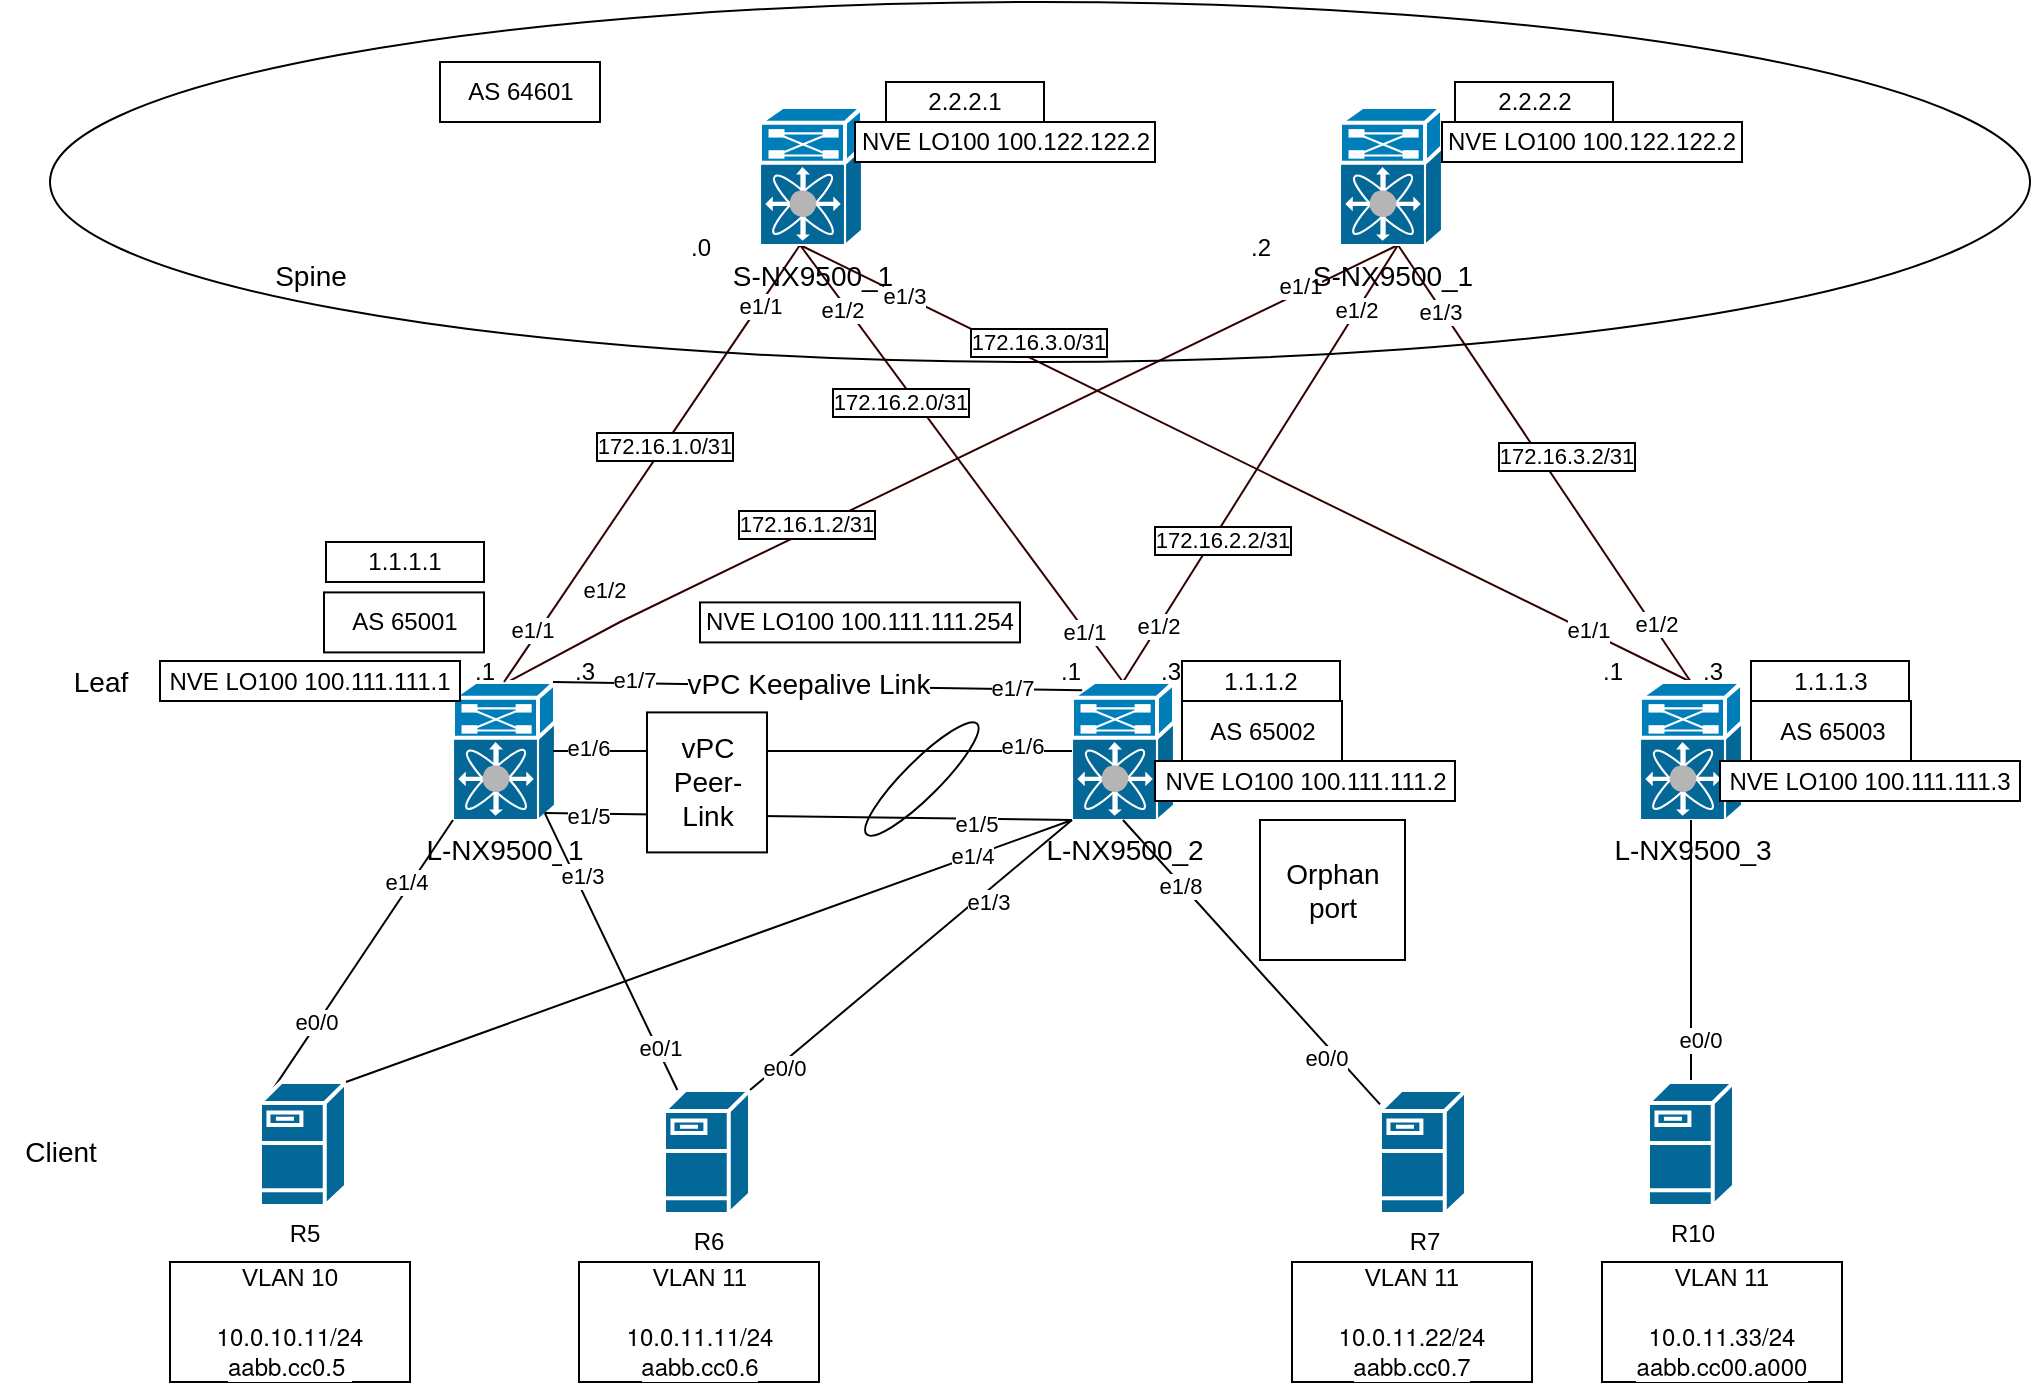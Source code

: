 <mxfile version="22.1.2" type="device">
  <diagram name="Страница — 1" id="TyXKpOnX87bSKpu7sTU_">
    <mxGraphModel dx="1360" dy="322" grid="1" gridSize="10" guides="1" tooltips="1" connect="1" arrows="1" fold="1" page="1" pageScale="1" pageWidth="827" pageHeight="1169" math="0" shadow="0">
      <root>
        <mxCell id="0" />
        <mxCell id="1" parent="0" />
        <mxCell id="OSGaMsCQ90wrLoEI7Lkc-7" value="" style="ellipse;whiteSpace=wrap;html=1;rotation=-45;" vertex="1" parent="1">
          <mxGeometry x="301.87" y="459.5" width="78.13" height="18.05" as="geometry" />
        </mxCell>
        <mxCell id="x6yWvG2BefHzN4PRWWCQ-21" style="rounded=0;orthogonalLoop=1;jettySize=auto;html=1;exitX=0.392;exitY=0.058;exitDx=0;exitDy=0;exitPerimeter=0;entryX=0.5;entryY=1;entryDx=0;entryDy=0;entryPerimeter=0;endArrow=none;endFill=0;fontSize=14;fillColor=#d5e8d4;strokeColor=#330000;strokeWidth=1;" parent="1" source="x6yWvG2BefHzN4PRWWCQ-4" edge="1">
          <mxGeometry relative="1" as="geometry">
            <Array as="points">
              <mxPoint x="190" y="390" />
            </Array>
            <mxPoint x="579" y="201.5" as="targetPoint" />
          </mxGeometry>
        </mxCell>
        <mxCell id="jhfHBk7VUQF83KdC7KXJ-4" value="e1/2" style="edgeLabel;html=1;align=center;verticalAlign=middle;resizable=0;points=[];" parent="x6yWvG2BefHzN4PRWWCQ-21" vertex="1" connectable="0">
          <mxGeometry x="-0.789" y="1" relative="1" as="geometry">
            <mxPoint x="9" y="-24" as="offset" />
          </mxGeometry>
        </mxCell>
        <mxCell id="jhfHBk7VUQF83KdC7KXJ-12" value="e1/1" style="edgeLabel;html=1;align=center;verticalAlign=middle;resizable=0;points=[];" parent="x6yWvG2BefHzN4PRWWCQ-21" vertex="1" connectable="0">
          <mxGeometry x="0.79" y="3" relative="1" as="geometry">
            <mxPoint as="offset" />
          </mxGeometry>
        </mxCell>
        <mxCell id="x6yWvG2BefHzN4PRWWCQ-4" value="L-NX9500_1" style="shape=mxgraph.cisco.misc.nexus_7000;html=1;pointerEvents=1;fillColor=#036897;strokeColor=#ffffff;strokeWidth=2;verticalLabelPosition=bottom;verticalAlign=top;align=center;outlineConnect=0;fontSize=14;" parent="1" vertex="1">
          <mxGeometry x="106.5" y="420" width="51" height="69" as="geometry" />
        </mxCell>
        <mxCell id="x6yWvG2BefHzN4PRWWCQ-22" style="rounded=0;orthogonalLoop=1;jettySize=auto;html=1;exitX=0.5;exitY=0;exitDx=0;exitDy=0;exitPerimeter=0;endArrow=none;endFill=0;entryX=0.5;entryY=1;entryDx=0;entryDy=0;entryPerimeter=0;fontSize=14;fillColor=#d5e8d4;strokeColor=#330000;strokeWidth=1;" parent="1" source="x6yWvG2BefHzN4PRWWCQ-5" edge="1">
          <mxGeometry relative="1" as="geometry">
            <mxPoint x="280" y="201.5" as="targetPoint" />
          </mxGeometry>
        </mxCell>
        <mxCell id="jhfHBk7VUQF83KdC7KXJ-5" value="e1/1" style="edgeLabel;html=1;align=center;verticalAlign=middle;resizable=0;points=[];" parent="x6yWvG2BefHzN4PRWWCQ-22" vertex="1" connectable="0">
          <mxGeometry x="-0.76" relative="1" as="geometry">
            <mxPoint y="1" as="offset" />
          </mxGeometry>
        </mxCell>
        <mxCell id="jhfHBk7VUQF83KdC7KXJ-10" value="e1/2" style="edgeLabel;html=1;align=center;verticalAlign=middle;resizable=0;points=[];" parent="x6yWvG2BefHzN4PRWWCQ-22" vertex="1" connectable="0">
          <mxGeometry x="0.719" y="3" relative="1" as="geometry">
            <mxPoint as="offset" />
          </mxGeometry>
        </mxCell>
        <mxCell id="x6yWvG2BefHzN4PRWWCQ-23" style="rounded=0;orthogonalLoop=1;jettySize=auto;html=1;exitX=0.5;exitY=0;exitDx=0;exitDy=0;exitPerimeter=0;endArrow=none;endFill=0;entryX=0.5;entryY=1;entryDx=0;entryDy=0;entryPerimeter=0;fontSize=14;fillColor=#d5e8d4;strokeColor=#330000;strokeWidth=1;" parent="1" source="x6yWvG2BefHzN4PRWWCQ-5" edge="1">
          <mxGeometry relative="1" as="geometry">
            <mxPoint x="579" y="201.5" as="targetPoint" />
          </mxGeometry>
        </mxCell>
        <mxCell id="jhfHBk7VUQF83KdC7KXJ-6" value="e1/2" style="edgeLabel;html=1;align=center;verticalAlign=middle;resizable=0;points=[];" parent="x6yWvG2BefHzN4PRWWCQ-23" vertex="1" connectable="0">
          <mxGeometry x="-0.745" relative="1" as="geometry">
            <mxPoint as="offset" />
          </mxGeometry>
        </mxCell>
        <mxCell id="jhfHBk7VUQF83KdC7KXJ-13" value="e1/2" style="edgeLabel;html=1;align=center;verticalAlign=middle;resizable=0;points=[];" parent="x6yWvG2BefHzN4PRWWCQ-23" vertex="1" connectable="0">
          <mxGeometry x="0.697" y="1" relative="1" as="geometry">
            <mxPoint as="offset" />
          </mxGeometry>
        </mxCell>
        <mxCell id="x6yWvG2BefHzN4PRWWCQ-5" value="L-NX9500_2" style="shape=mxgraph.cisco.misc.nexus_7000;html=1;pointerEvents=1;fillColor=#036897;strokeColor=#ffffff;strokeWidth=2;verticalLabelPosition=bottom;verticalAlign=top;align=center;outlineConnect=0;fontSize=14;" parent="1" vertex="1">
          <mxGeometry x="416" y="420" width="51" height="69" as="geometry" />
        </mxCell>
        <mxCell id="x6yWvG2BefHzN4PRWWCQ-20" style="rounded=0;orthogonalLoop=1;jettySize=auto;html=1;exitX=0.5;exitY=1;exitDx=0;exitDy=0;exitPerimeter=0;entryX=0.5;entryY=0;entryDx=0;entryDy=0;entryPerimeter=0;endArrow=none;endFill=0;fontSize=14;fillColor=#d5e8d4;strokeColor=#330000;strokeWidth=1;" parent="1" target="x6yWvG2BefHzN4PRWWCQ-4" edge="1">
          <mxGeometry relative="1" as="geometry">
            <mxPoint x="280" y="201.5" as="sourcePoint" />
          </mxGeometry>
        </mxCell>
        <mxCell id="jhfHBk7VUQF83KdC7KXJ-3" value="e1/1" style="edgeLabel;html=1;align=center;verticalAlign=middle;resizable=0;points=[];" parent="x6yWvG2BefHzN4PRWWCQ-20" vertex="1" connectable="0">
          <mxGeometry x="0.777" y="-3" relative="1" as="geometry">
            <mxPoint as="offset" />
          </mxGeometry>
        </mxCell>
        <mxCell id="jhfHBk7VUQF83KdC7KXJ-9" value="e1/1" style="edgeLabel;html=1;align=center;verticalAlign=middle;resizable=0;points=[];" parent="x6yWvG2BefHzN4PRWWCQ-20" vertex="1" connectable="0">
          <mxGeometry x="-0.719" relative="1" as="geometry">
            <mxPoint as="offset" />
          </mxGeometry>
        </mxCell>
        <mxCell id="jhfHBk7VUQF83KdC7KXJ-23" value="172.16.1.0/31" style="edgeLabel;html=1;align=center;verticalAlign=middle;resizable=0;points=[];labelBorderColor=default;" parent="x6yWvG2BefHzN4PRWWCQ-20" vertex="1" connectable="0">
          <mxGeometry x="-0.08" relative="1" as="geometry">
            <mxPoint as="offset" />
          </mxGeometry>
        </mxCell>
        <mxCell id="x6yWvG2BefHzN4PRWWCQ-24" style="rounded=0;orthogonalLoop=1;jettySize=auto;html=1;exitX=0.5;exitY=0;exitDx=0;exitDy=0;exitPerimeter=0;entryX=0.5;entryY=1;entryDx=0;entryDy=0;entryPerimeter=0;endArrow=none;endFill=0;fontSize=14;fillColor=#d5e8d4;strokeColor=#330000;strokeWidth=1;" parent="1" source="x6yWvG2BefHzN4PRWWCQ-8" edge="1">
          <mxGeometry relative="1" as="geometry">
            <mxPoint x="280" y="201.5" as="targetPoint" />
          </mxGeometry>
        </mxCell>
        <mxCell id="jhfHBk7VUQF83KdC7KXJ-7" value="e1/1" style="edgeLabel;html=1;align=center;verticalAlign=middle;resizable=0;points=[];" parent="x6yWvG2BefHzN4PRWWCQ-24" vertex="1" connectable="0">
          <mxGeometry x="-0.767" y="-1" relative="1" as="geometry">
            <mxPoint as="offset" />
          </mxGeometry>
        </mxCell>
        <mxCell id="jhfHBk7VUQF83KdC7KXJ-11" value="e1/3" style="edgeLabel;html=1;align=center;verticalAlign=middle;resizable=0;points=[];" parent="x6yWvG2BefHzN4PRWWCQ-24" vertex="1" connectable="0">
          <mxGeometry x="0.767" relative="1" as="geometry">
            <mxPoint as="offset" />
          </mxGeometry>
        </mxCell>
        <mxCell id="x6yWvG2BefHzN4PRWWCQ-25" style="rounded=0;orthogonalLoop=1;jettySize=auto;html=1;exitX=0.5;exitY=0;exitDx=0;exitDy=0;exitPerimeter=0;entryX=0.5;entryY=1;entryDx=0;entryDy=0;entryPerimeter=0;endArrow=none;endFill=0;fontSize=14;fillColor=#d5e8d4;strokeColor=#330000;strokeWidth=1;" parent="1" source="x6yWvG2BefHzN4PRWWCQ-8" edge="1">
          <mxGeometry relative="1" as="geometry">
            <mxPoint x="579" y="201.5" as="targetPoint" />
          </mxGeometry>
        </mxCell>
        <mxCell id="jhfHBk7VUQF83KdC7KXJ-8" value="e1/2" style="edgeLabel;html=1;align=center;verticalAlign=middle;resizable=0;points=[];" parent="x6yWvG2BefHzN4PRWWCQ-25" vertex="1" connectable="0">
          <mxGeometry x="-0.743" y="-2" relative="1" as="geometry">
            <mxPoint as="offset" />
          </mxGeometry>
        </mxCell>
        <mxCell id="jhfHBk7VUQF83KdC7KXJ-14" value="e1/3" style="edgeLabel;html=1;align=center;verticalAlign=middle;resizable=0;points=[];" parent="x6yWvG2BefHzN4PRWWCQ-25" vertex="1" connectable="0">
          <mxGeometry x="0.7" y="1" relative="1" as="geometry">
            <mxPoint as="offset" />
          </mxGeometry>
        </mxCell>
        <mxCell id="x6yWvG2BefHzN4PRWWCQ-8" value="L-NX9500_3" style="shape=mxgraph.cisco.misc.nexus_7000;html=1;pointerEvents=1;fillColor=#036897;strokeColor=#ffffff;strokeWidth=2;verticalLabelPosition=bottom;verticalAlign=top;align=center;outlineConnect=0;fontSize=14;" parent="1" vertex="1">
          <mxGeometry x="700" y="420" width="51" height="69" as="geometry" />
        </mxCell>
        <mxCell id="x6yWvG2BefHzN4PRWWCQ-19" value="" style="endArrow=none;html=1;rounded=0;exitX=0.5;exitY=0;exitDx=0;exitDy=0;exitPerimeter=0;fontSize=14;" parent="1" target="x6yWvG2BefHzN4PRWWCQ-8" edge="1" source="MMty6rGAYYeYoGaEWioG-3">
          <mxGeometry width="50" height="50" relative="1" as="geometry">
            <mxPoint x="725.5" y="560" as="sourcePoint" />
            <mxPoint x="623.5" y="480" as="targetPoint" />
          </mxGeometry>
        </mxCell>
        <mxCell id="OSGaMsCQ90wrLoEI7Lkc-16" value="e0/0" style="edgeLabel;html=1;align=center;verticalAlign=middle;resizable=0;points=[];" vertex="1" connectable="0" parent="x6yWvG2BefHzN4PRWWCQ-19">
          <mxGeometry x="-0.668" y="-4" relative="1" as="geometry">
            <mxPoint as="offset" />
          </mxGeometry>
        </mxCell>
        <mxCell id="x6yWvG2BefHzN4PRWWCQ-26" value="Leaf" style="text;html=1;align=center;verticalAlign=middle;resizable=0;points=[];autosize=1;strokeColor=none;fillColor=none;fontSize=14;" parent="1" vertex="1">
          <mxGeometry x="-95" y="405.2" width="50" height="30" as="geometry" />
        </mxCell>
        <mxCell id="x6yWvG2BefHzN4PRWWCQ-27" value="Spine" style="text;html=1;align=center;verticalAlign=middle;resizable=0;points=[];autosize=1;strokeColor=none;fillColor=none;fontSize=14;" parent="1" vertex="1">
          <mxGeometry x="5" y="201.5" width="60" height="30" as="geometry" />
        </mxCell>
        <mxCell id="x6yWvG2BefHzN4PRWWCQ-28" value="Client" style="text;html=1;align=center;verticalAlign=middle;resizable=0;points=[];autosize=1;strokeColor=none;fillColor=none;fontSize=14;" parent="1" vertex="1">
          <mxGeometry x="-120" y="640" width="60" height="30" as="geometry" />
        </mxCell>
        <mxCell id="jhfHBk7VUQF83KdC7KXJ-1" value="S-NX9500_1" style="shape=mxgraph.cisco.misc.nexus_7000;html=1;pointerEvents=1;fillColor=#036897;strokeColor=#ffffff;strokeWidth=2;verticalLabelPosition=bottom;verticalAlign=top;align=center;outlineConnect=0;fontSize=14;" parent="1" vertex="1">
          <mxGeometry x="260" y="132.5" width="51" height="69" as="geometry" />
        </mxCell>
        <mxCell id="jhfHBk7VUQF83KdC7KXJ-2" value="S-NX9500_1" style="shape=mxgraph.cisco.misc.nexus_7000;html=1;pointerEvents=1;fillColor=#036897;strokeColor=#ffffff;strokeWidth=2;verticalLabelPosition=bottom;verticalAlign=top;align=center;outlineConnect=0;fontSize=14;" parent="1" vertex="1">
          <mxGeometry x="550" y="132.5" width="51" height="69" as="geometry" />
        </mxCell>
        <mxCell id="jhfHBk7VUQF83KdC7KXJ-15" value=".0" style="text;html=1;align=center;verticalAlign=middle;resizable=0;points=[];autosize=1;strokeColor=none;fillColor=none;" parent="1" vertex="1">
          <mxGeometry x="215" y="188" width="30" height="30" as="geometry" />
        </mxCell>
        <mxCell id="jhfHBk7VUQF83KdC7KXJ-16" value=".2" style="text;html=1;align=center;verticalAlign=middle;resizable=0;points=[];autosize=1;strokeColor=none;fillColor=none;" parent="1" vertex="1">
          <mxGeometry x="495" y="188" width="30" height="30" as="geometry" />
        </mxCell>
        <mxCell id="jhfHBk7VUQF83KdC7KXJ-17" value=".1" style="text;html=1;align=center;verticalAlign=middle;resizable=0;points=[];autosize=1;strokeColor=none;fillColor=none;" parent="1" vertex="1">
          <mxGeometry x="106.5" y="399.5" width="30" height="30" as="geometry" />
        </mxCell>
        <mxCell id="jhfHBk7VUQF83KdC7KXJ-18" value=".3" style="text;html=1;align=center;verticalAlign=middle;resizable=0;points=[];autosize=1;strokeColor=none;fillColor=none;" parent="1" vertex="1">
          <mxGeometry x="156.5" y="399.5" width="30" height="30" as="geometry" />
        </mxCell>
        <mxCell id="jhfHBk7VUQF83KdC7KXJ-19" value=".1" style="text;html=1;align=center;verticalAlign=middle;resizable=0;points=[];autosize=1;strokeColor=none;fillColor=none;" parent="1" vertex="1">
          <mxGeometry x="400" y="399.5" width="30" height="30" as="geometry" />
        </mxCell>
        <mxCell id="jhfHBk7VUQF83KdC7KXJ-20" value=".3" style="text;html=1;align=center;verticalAlign=middle;resizable=0;points=[];autosize=1;strokeColor=none;fillColor=none;" parent="1" vertex="1">
          <mxGeometry x="450" y="399.5" width="30" height="30" as="geometry" />
        </mxCell>
        <mxCell id="jhfHBk7VUQF83KdC7KXJ-21" value=".1" style="text;html=1;align=center;verticalAlign=middle;resizable=0;points=[];autosize=1;strokeColor=none;fillColor=none;" parent="1" vertex="1">
          <mxGeometry x="671" y="399.5" width="30" height="30" as="geometry" />
        </mxCell>
        <mxCell id="jhfHBk7VUQF83KdC7KXJ-22" value=".3" style="text;html=1;align=center;verticalAlign=middle;resizable=0;points=[];autosize=1;strokeColor=none;fillColor=none;" parent="1" vertex="1">
          <mxGeometry x="721" y="399.5" width="30" height="30" as="geometry" />
        </mxCell>
        <mxCell id="jhfHBk7VUQF83KdC7KXJ-24" value="172.16.1.2/31" style="edgeLabel;html=1;align=center;verticalAlign=middle;resizable=0;points=[];labelBorderColor=default;" parent="1" vertex="1" connectable="0">
          <mxGeometry x="285.502" y="330.002" as="geometry">
            <mxPoint x="-3" y="11" as="offset" />
          </mxGeometry>
        </mxCell>
        <mxCell id="jhfHBk7VUQF83KdC7KXJ-25" value="172.16.2.0/31" style="edgeLabel;html=1;align=center;verticalAlign=middle;resizable=0;points=[];labelBorderColor=default;" parent="1" vertex="1" connectable="0">
          <mxGeometry x="330.002" y="280.002" as="geometry" />
        </mxCell>
        <mxCell id="jhfHBk7VUQF83KdC7KXJ-26" value="172.16.3.0/31" style="edgeLabel;html=1;align=center;verticalAlign=middle;resizable=0;points=[];labelBorderColor=default;" parent="1" vertex="1" connectable="0">
          <mxGeometry x="414.002" y="250.002" as="geometry">
            <mxPoint x="-15" as="offset" />
          </mxGeometry>
        </mxCell>
        <mxCell id="jhfHBk7VUQF83KdC7KXJ-27" value="172.16.2.2/31" style="edgeLabel;html=1;align=center;verticalAlign=middle;resizable=0;points=[];labelBorderColor=default;" parent="1" vertex="1" connectable="0">
          <mxGeometry x="510.002" y="350.002" as="geometry">
            <mxPoint x="-19" y="-1" as="offset" />
          </mxGeometry>
        </mxCell>
        <mxCell id="jhfHBk7VUQF83KdC7KXJ-28" value="172.16.3.2/31" style="edgeLabel;html=1;align=center;verticalAlign=middle;resizable=0;points=[];labelBorderColor=default;" parent="1" vertex="1" connectable="0">
          <mxGeometry x="660.002" y="310.002" as="geometry">
            <mxPoint x="3" y="-3" as="offset" />
          </mxGeometry>
        </mxCell>
        <mxCell id="ZXuQBLCLjrkzV2k7H-WU-3" value="" style="ellipse;whiteSpace=wrap;html=1;fillColor=none;" parent="1" vertex="1">
          <mxGeometry x="-95" y="80" width="990" height="180" as="geometry" />
        </mxCell>
        <mxCell id="X2sETJuaRFryXuntK1pU-1" value="2.2.2.1" style="text;html=1;strokeColor=default;align=center;verticalAlign=middle;whiteSpace=wrap;rounded=0;" parent="1" vertex="1">
          <mxGeometry x="323" y="120" width="79" height="20" as="geometry" />
        </mxCell>
        <mxCell id="X2sETJuaRFryXuntK1pU-2" value="2.2.2.2" style="text;html=1;strokeColor=default;align=center;verticalAlign=middle;whiteSpace=wrap;rounded=0;" parent="1" vertex="1">
          <mxGeometry x="607.5" y="120" width="79" height="20" as="geometry" />
        </mxCell>
        <mxCell id="X2sETJuaRFryXuntK1pU-3" value="1.1.1.1" style="text;html=1;strokeColor=default;align=center;verticalAlign=middle;whiteSpace=wrap;rounded=0;" parent="1" vertex="1">
          <mxGeometry x="43" y="350" width="79" height="20" as="geometry" />
        </mxCell>
        <mxCell id="X2sETJuaRFryXuntK1pU-4" value="1.1.1.2" style="text;html=1;strokeColor=default;align=center;verticalAlign=middle;whiteSpace=wrap;rounded=0;" parent="1" vertex="1">
          <mxGeometry x="471" y="409.5" width="79" height="20" as="geometry" />
        </mxCell>
        <mxCell id="X2sETJuaRFryXuntK1pU-5" value="1.1.1.3" style="text;html=1;strokeColor=default;align=center;verticalAlign=middle;whiteSpace=wrap;rounded=0;" parent="1" vertex="1">
          <mxGeometry x="755.5" y="409.5" width="79" height="20" as="geometry" />
        </mxCell>
        <mxCell id="Evuvwr7la3IowPZxWrA6-1" value="AS 64601" style="text;html=1;align=center;verticalAlign=middle;resizable=0;points=[];autosize=1;strokeColor=default;" parent="1" vertex="1">
          <mxGeometry x="100" y="110" width="80" height="30" as="geometry" />
        </mxCell>
        <mxCell id="Evuvwr7la3IowPZxWrA6-3" value="AS 65001" style="text;html=1;align=center;verticalAlign=middle;resizable=0;points=[];autosize=1;strokeColor=default;" parent="1" vertex="1">
          <mxGeometry x="42" y="375.2" width="80" height="30" as="geometry" />
        </mxCell>
        <mxCell id="Evuvwr7la3IowPZxWrA6-4" value="AS 65002" style="text;html=1;align=center;verticalAlign=middle;resizable=0;points=[];autosize=1;strokeColor=default;" parent="1" vertex="1">
          <mxGeometry x="471" y="429.5" width="80" height="30" as="geometry" />
        </mxCell>
        <mxCell id="Evuvwr7la3IowPZxWrA6-5" value="AS 65003" style="text;html=1;align=center;verticalAlign=middle;resizable=0;points=[];autosize=1;strokeColor=default;" parent="1" vertex="1">
          <mxGeometry x="755.5" y="429.5" width="80" height="30" as="geometry" />
        </mxCell>
        <mxCell id="wGXWWFaC_NUJsEw5Qls2-2" value="NVE LO100 100.111.111.1" style="whiteSpace=wrap;html=1;" parent="1" vertex="1">
          <mxGeometry x="-40" y="409.5" width="150" height="20" as="geometry" />
        </mxCell>
        <mxCell id="wGXWWFaC_NUJsEw5Qls2-3" value="NVE LO100 100.111.111.2" style="whiteSpace=wrap;html=1;" parent="1" vertex="1">
          <mxGeometry x="457.5" y="459.5" width="150" height="20" as="geometry" />
        </mxCell>
        <mxCell id="wGXWWFaC_NUJsEw5Qls2-4" value="NVE LO100 100.111.111.3" style="whiteSpace=wrap;html=1;" parent="1" vertex="1">
          <mxGeometry x="740" y="459.5" width="150" height="20" as="geometry" />
        </mxCell>
        <mxCell id="wGXWWFaC_NUJsEw5Qls2-5" value="NVE LO100 100.122.122.2" style="whiteSpace=wrap;html=1;" parent="1" vertex="1">
          <mxGeometry x="307.5" y="140" width="150" height="20" as="geometry" />
        </mxCell>
        <mxCell id="wGXWWFaC_NUJsEw5Qls2-6" value="NVE LO100 100.122.122.2" style="whiteSpace=wrap;html=1;" parent="1" vertex="1">
          <mxGeometry x="601" y="140" width="150" height="20" as="geometry" />
        </mxCell>
        <mxCell id="wGXWWFaC_NUJsEw5Qls2-8" value="" style="endArrow=none;html=1;rounded=0;entryX=0;entryY=1;entryDx=0;entryDy=0;entryPerimeter=0;exitX=0.13;exitY=0.08;exitDx=0;exitDy=0;exitPerimeter=0;fontSize=14;" parent="1" target="x6yWvG2BefHzN4PRWWCQ-4" edge="1" source="MMty6rGAYYeYoGaEWioG-2">
          <mxGeometry width="50" height="50" relative="1" as="geometry">
            <mxPoint x="26" y="550" as="sourcePoint" />
            <mxPoint x="142" y="499" as="targetPoint" />
          </mxGeometry>
        </mxCell>
        <mxCell id="OSGaMsCQ90wrLoEI7Lkc-15" value="e1/4" style="edgeLabel;html=1;align=center;verticalAlign=middle;resizable=0;points=[];" vertex="1" connectable="0" parent="wGXWWFaC_NUJsEw5Qls2-8">
          <mxGeometry x="0.511" y="2" relative="1" as="geometry">
            <mxPoint y="-1" as="offset" />
          </mxGeometry>
        </mxCell>
        <mxCell id="OSGaMsCQ90wrLoEI7Lkc-20" value="e0/0" style="edgeLabel;html=1;align=center;verticalAlign=middle;resizable=0;points=[];" vertex="1" connectable="0" parent="wGXWWFaC_NUJsEw5Qls2-8">
          <mxGeometry x="-0.487" y="1" relative="1" as="geometry">
            <mxPoint as="offset" />
          </mxGeometry>
        </mxCell>
        <mxCell id="yzosTKQXO0_5mTfsmzgm-1" value="VLAN 10&lt;br style=&quot;box-sizing: border-box; font-family: &amp;quot;Helvetica Neue&amp;quot;, Helvetica, Arial, sans-serif;&quot;&gt;&lt;br style=&quot;box-sizing: border-box; font-family: &amp;quot;Helvetica Neue&amp;quot;, Helvetica, Arial, sans-serif;&quot;&gt;&lt;span style=&quot;font-family: &amp;quot;Helvetica Neue&amp;quot;, Helvetica, Arial, sans-serif; background-color: rgb(255, 255, 255);&quot;&gt;10.0.10.11/24&lt;/span&gt;&lt;br style=&quot;box-sizing: border-box; font-family: &amp;quot;Helvetica Neue&amp;quot;, Helvetica, Arial, sans-serif;&quot;&gt;&lt;span style=&quot;font-family: &amp;quot;Helvetica Neue&amp;quot;, Helvetica, Arial, sans-serif; background-color: rgb(255, 255, 255);&quot;&gt;aabb.cc0.5&amp;nbsp;&lt;/span&gt;" style="rounded=0;whiteSpace=wrap;html=1;fillColor=none;" parent="1" vertex="1">
          <mxGeometry x="-35" y="710" width="120" height="60" as="geometry" />
        </mxCell>
        <mxCell id="yzosTKQXO0_5mTfsmzgm-2" value="VLAN 11&lt;br style=&quot;box-sizing: border-box; font-family: &amp;quot;Helvetica Neue&amp;quot;, Helvetica, Arial, sans-serif;&quot;&gt;&lt;br style=&quot;box-sizing: border-box; font-family: &amp;quot;Helvetica Neue&amp;quot;, Helvetica, Arial, sans-serif;&quot;&gt;&lt;span style=&quot;font-family: &amp;quot;Helvetica Neue&amp;quot;, Helvetica, Arial, sans-serif; background-color: rgb(255, 255, 255);&quot;&gt;10.0.11.33/24&lt;/span&gt;&lt;br style=&quot;box-sizing: border-box; font-family: &amp;quot;Helvetica Neue&amp;quot;, Helvetica, Arial, sans-serif;&quot;&gt;&lt;span style=&quot;font-family: &amp;quot;Helvetica Neue&amp;quot;, Helvetica, Arial, sans-serif; background-color: rgb(255, 255, 255);&quot;&gt;aabb.cc00.a000&lt;/span&gt;" style="rounded=0;whiteSpace=wrap;html=1;fillColor=none;" parent="1" vertex="1">
          <mxGeometry x="681" y="710" width="120" height="60" as="geometry" />
        </mxCell>
        <mxCell id="MMty6rGAYYeYoGaEWioG-2" value="R5" style="shape=mxgraph.cisco.servers.fileserver;sketch=0;html=1;pointerEvents=1;dashed=0;fillColor=#036897;strokeColor=#ffffff;strokeWidth=2;verticalLabelPosition=bottom;verticalAlign=top;align=center;outlineConnect=0;" parent="1" vertex="1">
          <mxGeometry x="10" y="620" width="43" height="62" as="geometry" />
        </mxCell>
        <mxCell id="MMty6rGAYYeYoGaEWioG-3" value="R10" style="shape=mxgraph.cisco.servers.fileserver;sketch=0;html=1;pointerEvents=1;dashed=0;fillColor=#036897;strokeColor=#ffffff;strokeWidth=2;verticalLabelPosition=bottom;verticalAlign=top;align=center;outlineConnect=0;" parent="1" vertex="1">
          <mxGeometry x="704" y="620" width="43" height="62" as="geometry" />
        </mxCell>
        <mxCell id="n9neXPnXXwjS_fX_pykw-1" value="VLAN 11&lt;br style=&quot;box-sizing: border-box; font-family: &amp;quot;Helvetica Neue&amp;quot;, Helvetica, Arial, sans-serif;&quot;&gt;&lt;br style=&quot;box-sizing: border-box; font-family: &amp;quot;Helvetica Neue&amp;quot;, Helvetica, Arial, sans-serif;&quot;&gt;&lt;span style=&quot;font-family: &amp;quot;Helvetica Neue&amp;quot;, Helvetica, Arial, sans-serif; background-color: rgb(255, 255, 255);&quot;&gt;10.0.11.22/24&lt;/span&gt;&lt;br style=&quot;box-sizing: border-box; font-family: &amp;quot;Helvetica Neue&amp;quot;, Helvetica, Arial, sans-serif;&quot;&gt;&lt;span style=&quot;font-family: &amp;quot;Helvetica Neue&amp;quot;, Helvetica, Arial, sans-serif; background-color: rgb(255, 255, 255);&quot;&gt;aabb.cc0.7&lt;/span&gt;" style="rounded=0;whiteSpace=wrap;html=1;fillColor=none;" parent="1" vertex="1">
          <mxGeometry x="526" y="710" width="120" height="60" as="geometry" />
        </mxCell>
        <mxCell id="zxpr9zlDvvXhfmrwCtQk-2" value="VLAN 11&lt;br style=&quot;box-sizing: border-box; font-family: &amp;quot;Helvetica Neue&amp;quot;, Helvetica, Arial, sans-serif;&quot;&gt;&lt;br style=&quot;box-sizing: border-box; font-family: &amp;quot;Helvetica Neue&amp;quot;, Helvetica, Arial, sans-serif;&quot;&gt;&lt;span style=&quot;font-family: &amp;quot;Helvetica Neue&amp;quot;, Helvetica, Arial, sans-serif; background-color: rgb(255, 255, 255);&quot;&gt;10.0.11.11/24&lt;/span&gt;&lt;br style=&quot;box-sizing: border-box; font-family: &amp;quot;Helvetica Neue&amp;quot;, Helvetica, Arial, sans-serif;&quot;&gt;&lt;span style=&quot;font-family: &amp;quot;Helvetica Neue&amp;quot;, Helvetica, Arial, sans-serif; background-color: rgb(255, 255, 255);&quot;&gt;aabb.cc0.6&lt;/span&gt;" style="rounded=0;whiteSpace=wrap;html=1;fillColor=none;" parent="1" vertex="1">
          <mxGeometry x="169.5" y="710" width="120" height="60" as="geometry" />
        </mxCell>
        <mxCell id="n9neXPnXXwjS_fX_pykw-2" value="R7" style="shape=mxgraph.cisco.servers.fileserver;sketch=0;html=1;pointerEvents=1;dashed=0;fillColor=#036897;strokeColor=#ffffff;strokeWidth=2;verticalLabelPosition=bottom;verticalAlign=top;align=center;outlineConnect=0;" parent="1" vertex="1">
          <mxGeometry x="570" y="624" width="43" height="62" as="geometry" />
        </mxCell>
        <mxCell id="zxpr9zlDvvXhfmrwCtQk-3" value="R6" style="shape=mxgraph.cisco.servers.fileserver;sketch=0;html=1;pointerEvents=1;dashed=0;fillColor=#036897;strokeColor=#ffffff;strokeWidth=2;verticalLabelPosition=bottom;verticalAlign=top;align=center;outlineConnect=0;" parent="1" vertex="1">
          <mxGeometry x="212" y="624" width="43" height="62" as="geometry" />
        </mxCell>
        <mxCell id="n9neXPnXXwjS_fX_pykw-3" value="" style="endArrow=none;html=1;rounded=0;entryX=0.5;entryY=1;entryDx=0;entryDy=0;entryPerimeter=0;fontSize=14;" parent="1" source="n9neXPnXXwjS_fX_pykw-2" target="x6yWvG2BefHzN4PRWWCQ-5" edge="1">
          <mxGeometry width="50" height="50" relative="1" as="geometry">
            <mxPoint x="259" y="630" as="sourcePoint" />
            <mxPoint x="340" y="569" as="targetPoint" />
          </mxGeometry>
        </mxCell>
        <mxCell id="OSGaMsCQ90wrLoEI7Lkc-11" value="e1/8" style="edgeLabel;html=1;align=center;verticalAlign=middle;resizable=0;points=[];" vertex="1" connectable="0" parent="n9neXPnXXwjS_fX_pykw-3">
          <mxGeometry x="0.543" y="2" relative="1" as="geometry">
            <mxPoint y="-1" as="offset" />
          </mxGeometry>
        </mxCell>
        <mxCell id="OSGaMsCQ90wrLoEI7Lkc-17" value="e0/0" style="edgeLabel;html=1;align=center;verticalAlign=middle;resizable=0;points=[];" vertex="1" connectable="0" parent="n9neXPnXXwjS_fX_pykw-3">
          <mxGeometry x="-0.631" y="5" relative="1" as="geometry">
            <mxPoint as="offset" />
          </mxGeometry>
        </mxCell>
        <mxCell id="zxpr9zlDvvXhfmrwCtQk-5" value="" style="endArrow=none;html=1;rounded=0;entryX=0.9;entryY=0.95;entryDx=0;entryDy=0;entryPerimeter=0;fontSize=14;" parent="1" source="zxpr9zlDvvXhfmrwCtQk-3" target="x6yWvG2BefHzN4PRWWCQ-4" edge="1">
          <mxGeometry width="50" height="50" relative="1" as="geometry">
            <mxPoint x="36" y="560" as="sourcePoint" />
            <mxPoint x="117" y="499" as="targetPoint" />
          </mxGeometry>
        </mxCell>
        <mxCell id="OSGaMsCQ90wrLoEI7Lkc-14" value="e1/3" style="edgeLabel;html=1;align=center;verticalAlign=middle;resizable=0;points=[];" vertex="1" connectable="0" parent="zxpr9zlDvvXhfmrwCtQk-5">
          <mxGeometry x="0.527" y="-3" relative="1" as="geometry">
            <mxPoint as="offset" />
          </mxGeometry>
        </mxCell>
        <mxCell id="OSGaMsCQ90wrLoEI7Lkc-19" value="e0/1" style="edgeLabel;html=1;align=center;verticalAlign=middle;resizable=0;points=[];" vertex="1" connectable="0" parent="zxpr9zlDvvXhfmrwCtQk-5">
          <mxGeometry x="-0.698" y="-1" relative="1" as="geometry">
            <mxPoint as="offset" />
          </mxGeometry>
        </mxCell>
        <mxCell id="OSGaMsCQ90wrLoEI7Lkc-1" value="" style="endArrow=none;html=1;rounded=0;entryX=0;entryY=1;entryDx=0;entryDy=0;entryPerimeter=0;fontSize=14;exitX=1;exitY=0;exitDx=0;exitDy=0;exitPerimeter=0;" edge="1" parent="1" source="zxpr9zlDvvXhfmrwCtQk-3" target="x6yWvG2BefHzN4PRWWCQ-5">
          <mxGeometry width="50" height="50" relative="1" as="geometry">
            <mxPoint x="240" y="560" as="sourcePoint" />
            <mxPoint x="162" y="496" as="targetPoint" />
          </mxGeometry>
        </mxCell>
        <mxCell id="OSGaMsCQ90wrLoEI7Lkc-12" value="e1/3" style="edgeLabel;html=1;align=center;verticalAlign=middle;resizable=0;points=[];" vertex="1" connectable="0" parent="OSGaMsCQ90wrLoEI7Lkc-1">
          <mxGeometry x="0.434" y="-3" relative="1" as="geometry">
            <mxPoint x="1" as="offset" />
          </mxGeometry>
        </mxCell>
        <mxCell id="OSGaMsCQ90wrLoEI7Lkc-18" value="e0/0" style="edgeLabel;html=1;align=center;verticalAlign=middle;resizable=0;points=[];" vertex="1" connectable="0" parent="OSGaMsCQ90wrLoEI7Lkc-1">
          <mxGeometry x="-0.812" y="-2" relative="1" as="geometry">
            <mxPoint as="offset" />
          </mxGeometry>
        </mxCell>
        <mxCell id="OSGaMsCQ90wrLoEI7Lkc-2" value="" style="endArrow=none;html=1;rounded=0;fontSize=14;exitX=1;exitY=0;exitDx=0;exitDy=0;exitPerimeter=0;entryX=0;entryY=1;entryDx=0;entryDy=0;entryPerimeter=0;" edge="1" parent="1" source="MMty6rGAYYeYoGaEWioG-2" target="x6yWvG2BefHzN4PRWWCQ-5">
          <mxGeometry width="50" height="50" relative="1" as="geometry">
            <mxPoint x="250" y="570" as="sourcePoint" />
            <mxPoint x="424" y="499" as="targetPoint" />
          </mxGeometry>
        </mxCell>
        <mxCell id="OSGaMsCQ90wrLoEI7Lkc-13" value="e1/4" style="edgeLabel;html=1;align=center;verticalAlign=middle;resizable=0;points=[];" vertex="1" connectable="0" parent="OSGaMsCQ90wrLoEI7Lkc-2">
          <mxGeometry x="0.729" relative="1" as="geometry">
            <mxPoint x="-1" as="offset" />
          </mxGeometry>
        </mxCell>
        <mxCell id="OSGaMsCQ90wrLoEI7Lkc-3" value="" style="endArrow=none;html=1;rounded=0;fontSize=14;exitX=0.98;exitY=0;exitDx=0;exitDy=0;exitPerimeter=0;entryX=0.1;entryY=0.06;entryDx=0;entryDy=0;entryPerimeter=0;" edge="1" parent="1" source="x6yWvG2BefHzN4PRWWCQ-4" target="x6yWvG2BefHzN4PRWWCQ-5">
          <mxGeometry width="50" height="50" relative="1" as="geometry">
            <mxPoint x="53" y="560" as="sourcePoint" />
            <mxPoint x="424" y="499" as="targetPoint" />
          </mxGeometry>
        </mxCell>
        <mxCell id="OSGaMsCQ90wrLoEI7Lkc-6" value="vPC Keepalive Link" style="edgeLabel;html=1;align=center;verticalAlign=middle;resizable=0;points=[];fontSize=14;" vertex="1" connectable="0" parent="OSGaMsCQ90wrLoEI7Lkc-3">
          <mxGeometry x="-0.29" relative="1" as="geometry">
            <mxPoint x="33" y="-1" as="offset" />
          </mxGeometry>
        </mxCell>
        <mxCell id="OSGaMsCQ90wrLoEI7Lkc-21" value="e1/7" style="edgeLabel;html=1;align=center;verticalAlign=middle;resizable=0;points=[];" vertex="1" connectable="0" parent="OSGaMsCQ90wrLoEI7Lkc-3">
          <mxGeometry x="-0.695" y="2" relative="1" as="geometry">
            <mxPoint as="offset" />
          </mxGeometry>
        </mxCell>
        <mxCell id="OSGaMsCQ90wrLoEI7Lkc-22" value="e1/7" style="edgeLabel;html=1;align=center;verticalAlign=middle;resizable=0;points=[];" vertex="1" connectable="0" parent="OSGaMsCQ90wrLoEI7Lkc-3">
          <mxGeometry x="0.73" y="1" relative="1" as="geometry">
            <mxPoint as="offset" />
          </mxGeometry>
        </mxCell>
        <mxCell id="OSGaMsCQ90wrLoEI7Lkc-4" value="" style="endArrow=none;html=1;rounded=0;fontSize=14;exitX=0.98;exitY=0.5;exitDx=0;exitDy=0;exitPerimeter=0;entryX=0;entryY=0.5;entryDx=0;entryDy=0;entryPerimeter=0;" edge="1" parent="1" source="x6yWvG2BefHzN4PRWWCQ-4" target="x6yWvG2BefHzN4PRWWCQ-5">
          <mxGeometry width="50" height="50" relative="1" as="geometry">
            <mxPoint x="166" y="430" as="sourcePoint" />
            <mxPoint x="435" y="434" as="targetPoint" />
          </mxGeometry>
        </mxCell>
        <mxCell id="OSGaMsCQ90wrLoEI7Lkc-23" value="e1/6" style="edgeLabel;html=1;align=center;verticalAlign=middle;resizable=0;points=[];" vertex="1" connectable="0" parent="OSGaMsCQ90wrLoEI7Lkc-4">
          <mxGeometry x="-0.865" y="2" relative="1" as="geometry">
            <mxPoint as="offset" />
          </mxGeometry>
        </mxCell>
        <mxCell id="OSGaMsCQ90wrLoEI7Lkc-24" value="e1/6" style="edgeLabel;html=1;align=center;verticalAlign=middle;resizable=0;points=[];" vertex="1" connectable="0" parent="OSGaMsCQ90wrLoEI7Lkc-4">
          <mxGeometry x="0.797" y="3" relative="1" as="geometry">
            <mxPoint x="1" as="offset" />
          </mxGeometry>
        </mxCell>
        <mxCell id="OSGaMsCQ90wrLoEI7Lkc-5" value="" style="endArrow=none;html=1;rounded=0;fontSize=14;exitX=0.9;exitY=0.95;exitDx=0;exitDy=0;exitPerimeter=0;entryX=0;entryY=1;entryDx=0;entryDy=0;entryPerimeter=0;" edge="1" parent="1" source="x6yWvG2BefHzN4PRWWCQ-4" target="x6yWvG2BefHzN4PRWWCQ-5">
          <mxGeometry width="50" height="50" relative="1" as="geometry">
            <mxPoint x="166" y="465" as="sourcePoint" />
            <mxPoint x="430" y="465" as="targetPoint" />
          </mxGeometry>
        </mxCell>
        <mxCell id="OSGaMsCQ90wrLoEI7Lkc-25" value="e1/5" style="edgeLabel;html=1;align=center;verticalAlign=middle;resizable=0;points=[];" vertex="1" connectable="0" parent="OSGaMsCQ90wrLoEI7Lkc-5">
          <mxGeometry x="-0.84" y="-1" relative="1" as="geometry">
            <mxPoint as="offset" />
          </mxGeometry>
        </mxCell>
        <mxCell id="OSGaMsCQ90wrLoEI7Lkc-26" value="e1/5" style="edgeLabel;html=1;align=center;verticalAlign=middle;resizable=0;points=[];" vertex="1" connectable="0" parent="OSGaMsCQ90wrLoEI7Lkc-5">
          <mxGeometry x="0.634" y="-2" relative="1" as="geometry">
            <mxPoint as="offset" />
          </mxGeometry>
        </mxCell>
        <mxCell id="OSGaMsCQ90wrLoEI7Lkc-8" value="vPC Peer-Link" style="text;html=1;strokeColor=default;fillColor=default;align=center;verticalAlign=middle;whiteSpace=wrap;rounded=0;fontSize=14;" vertex="1" parent="1">
          <mxGeometry x="203.5" y="435.2" width="60" height="70" as="geometry" />
        </mxCell>
        <mxCell id="OSGaMsCQ90wrLoEI7Lkc-9" value="Orphan port" style="text;html=1;strokeColor=default;fillColor=default;align=center;verticalAlign=middle;whiteSpace=wrap;rounded=0;fontSize=14;" vertex="1" parent="1">
          <mxGeometry x="510" y="489" width="72.5" height="70" as="geometry" />
        </mxCell>
        <mxCell id="OSGaMsCQ90wrLoEI7Lkc-10" value="NVE LO100 100.111.111.254" style="whiteSpace=wrap;html=1;" vertex="1" parent="1">
          <mxGeometry x="230" y="380.2" width="160" height="20" as="geometry" />
        </mxCell>
      </root>
    </mxGraphModel>
  </diagram>
</mxfile>
